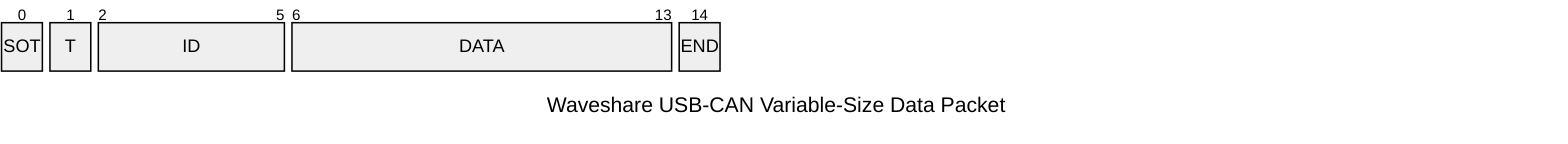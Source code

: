 ---
title: "Waveshare USB-CAN Variable-Size Data Packet"    
---
packet
0: "SOT" %% Start Of Transmission [0xAA]
1: "T" %% Type 
2-5: "ID" %% Identifier
6-13: "DATA" %% Data Bytes (0-8 bytes)
14: "END" %% End Of Transmission [0x55]